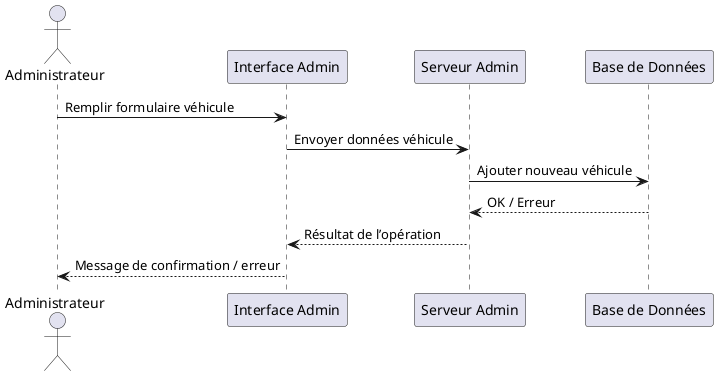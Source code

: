 @startuml
actor Administrateur
participant "Interface Admin" as IA
participant "Serveur Admin" as SA
participant "Base de Données" as DB

Administrateur -> IA : Remplir formulaire véhicule
IA -> SA : Envoyer données véhicule
SA -> DB : Ajouter nouveau véhicule
DB --> SA : OK / Erreur
SA --> IA : Résultat de l’opération
IA --> Administrateur : Message de confirmation / erreur
@enduml
